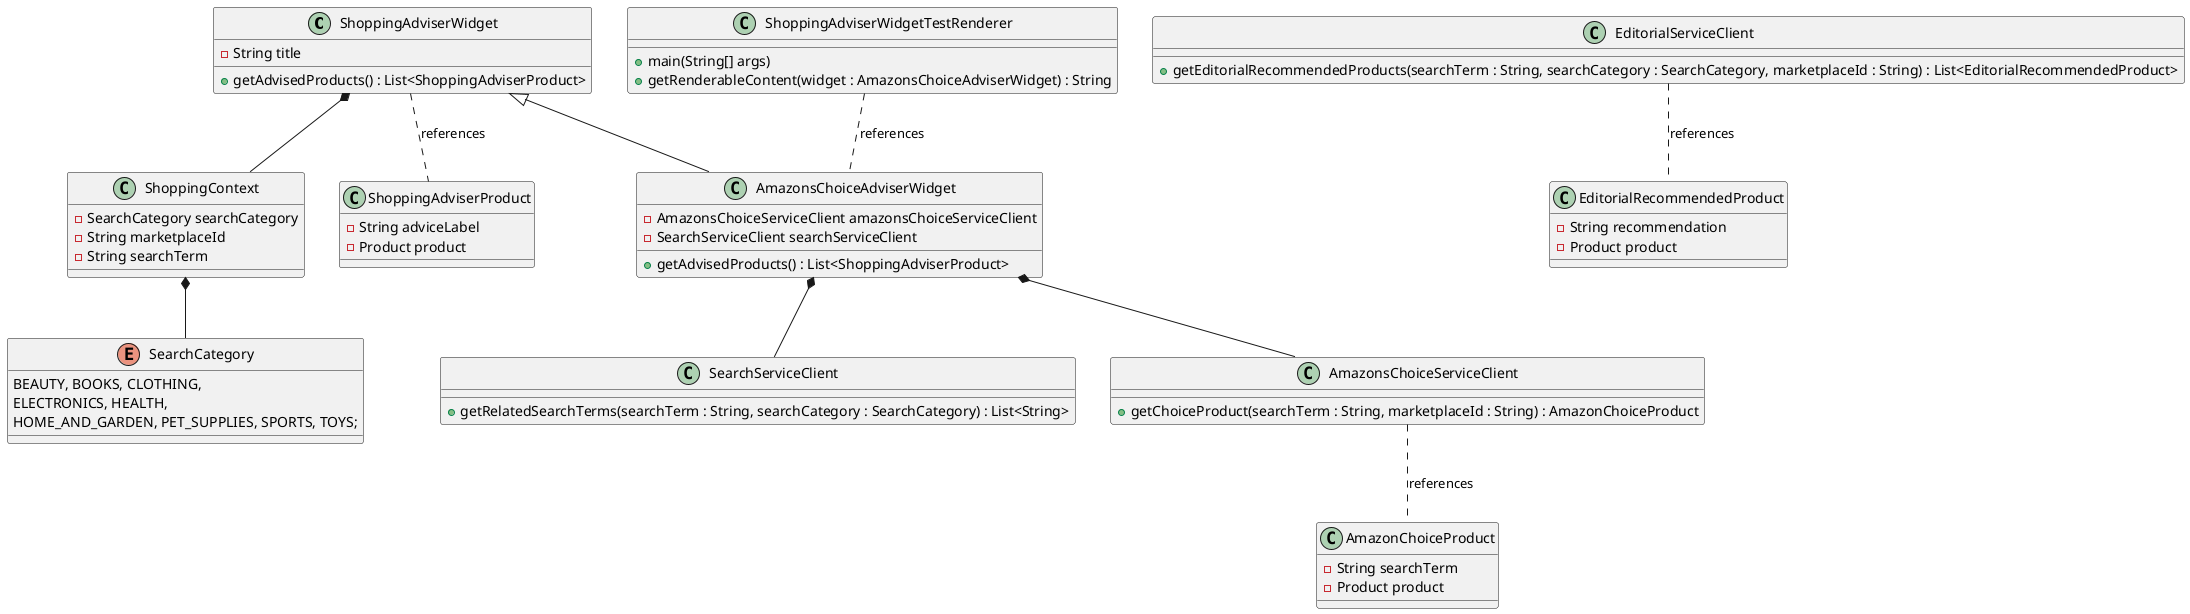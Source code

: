 @startuml
class ShoppingAdviserWidget {
  - String title

  + getAdvisedProducts() : List<ShoppingAdviserProduct>
}

class AmazonsChoiceAdviserWidget {
  - AmazonsChoiceServiceClient amazonsChoiceServiceClient
  - SearchServiceClient searchServiceClient
  + getAdvisedProducts() : List<ShoppingAdviserProduct>
}

class ShoppingContext {
  - SearchCategory searchCategory
  - String marketplaceId
  - String searchTerm
}

class ShoppingAdviserProduct {
  - String adviceLabel
  - Product product
}

class AmazonsChoiceServiceClient {
  + getChoiceProduct(searchTerm : String, marketplaceId : String) : AmazonChoiceProduct
}

class AmazonChoiceProduct {
  - String searchTerm
  - Product product
}

class SearchServiceClient {
  + getRelatedSearchTerms(searchTerm : String, searchCategory : SearchCategory) : List<String>
}

class EditorialServiceClient {
  + getEditorialRecommendedProducts(searchTerm : String, searchCategory : SearchCategory, marketplaceId : String) : List<EditorialRecommendedProduct>
}

class EditorialRecommendedProduct {
  - String recommendation
  - Product product
}

enum SearchCategory {
  BEAUTY, BOOKS, CLOTHING,
  ELECTRONICS, HEALTH,
  HOME_AND_GARDEN, PET_SUPPLIES, SPORTS, TOYS;
}

class ShoppingAdviserWidgetTestRenderer {
  + main(String[] args)
  + getRenderableContent(widget : AmazonsChoiceAdviserWidget) : String
}

ShoppingAdviserWidget *-- ShoppingContext
ShoppingAdviserWidget <|-- AmazonsChoiceAdviserWidget
AmazonsChoiceAdviserWidget *-- SearchServiceClient
AmazonsChoiceAdviserWidget *-- AmazonsChoiceServiceClient
ShoppingAdviserWidget -. ShoppingAdviserProduct: references
EditorialServiceClient -. EditorialRecommendedProduct: references
AmazonsChoiceServiceClient -. AmazonChoiceProduct: references
ShoppingAdviserWidgetTestRenderer -. AmazonsChoiceAdviserWidget: references
ShoppingContext *-- SearchCategory
@enduml